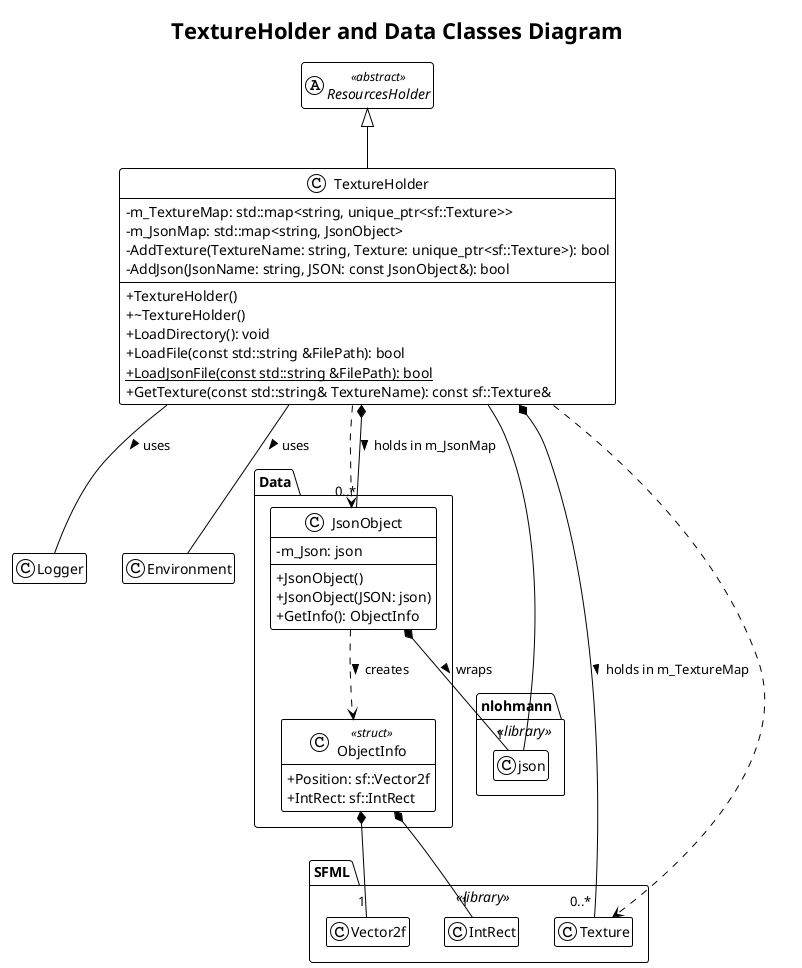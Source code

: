 @startuml
!theme plain
title TextureHolder and Data Classes Diagram

' Settings for better readability
skinparam classAttributeIconSize 0
hide empty members

' --- External Libraries ---
package SFML <<library>> {
    class Texture
    class Vector2f
    class IntRect
}
package nlohmann <<library>> {
    class json
}

' --- Base Class ---

abstract class ResourcesHolder <<abstract>>


' --- Data Structures ---
package Data {
    ' ObjectInfo is a simple data struct
    class ObjectInfo <<struct>> {
        + Position: sf::Vector2f
        + IntRect: sf::IntRect
    }

    ' JsonObject is a wrapper around a nlohmann::json object
    class JsonObject {
        - m_Json: json
        --
        + JsonObject()
        + JsonObject(JSON: json)
        + GetInfo(): ObjectInfo
    }
}

' --- The TextureHolder Class ---
class TextureHolder {
    - m_TextureMap: std::map<string, unique_ptr<sf::Texture>>
    - m_JsonMap: std::map<string, JsonObject>
    - AddTexture(TextureName: string, Texture: unique_ptr<sf::Texture>): bool
    - AddJson(JsonName: string, JSON: const JsonObject&): bool
    --
    + TextureHolder()
    + ~TextureHolder()
    + LoadDirectory(): void
    + LoadFile(const std::string &FilePath): bool
    + {static} LoadJsonFile(const std::string &FilePath): bool
    + GetTexture(const std::string& TextureName): const sf::Texture&
}

' --- RELATIONSHIPS ---

' ==> Inheritance (Is-A)
ResourcesHolder <|-- TextureHolder

' ==> Composition (Owns-A / Is-Part-Of)
' TextureHolder owns collections of Textures and JsonObjects
TextureHolder *-- "0..*" SFML.Texture : holds in m_TextureMap >
TextureHolder *-- "0..*" JsonObject : holds in m_JsonMap >
' JsonObject owns a json object
JsonObject *-- "1" json : wraps >
' ObjectInfo is composed of SFML types
ObjectInfo *-- "1" SFML.Vector2f
ObjectInfo *-- "1" SFML.IntRect

' ==> Dependency (Uses-A)
' JsonObject's GetInfo method creates and returns an ObjectInfo
JsonObject ..> ObjectInfo : creates >
' TextureHolder's private methods use these types
TextureHolder ..> JsonObject
TextureHolder ..> SFML.Texture
' The static method creates a dependency on the json library
TextureHolder -- json
TextureHolder -- Logger : uses >
TextureHolder -- Environment : uses >
@endutml